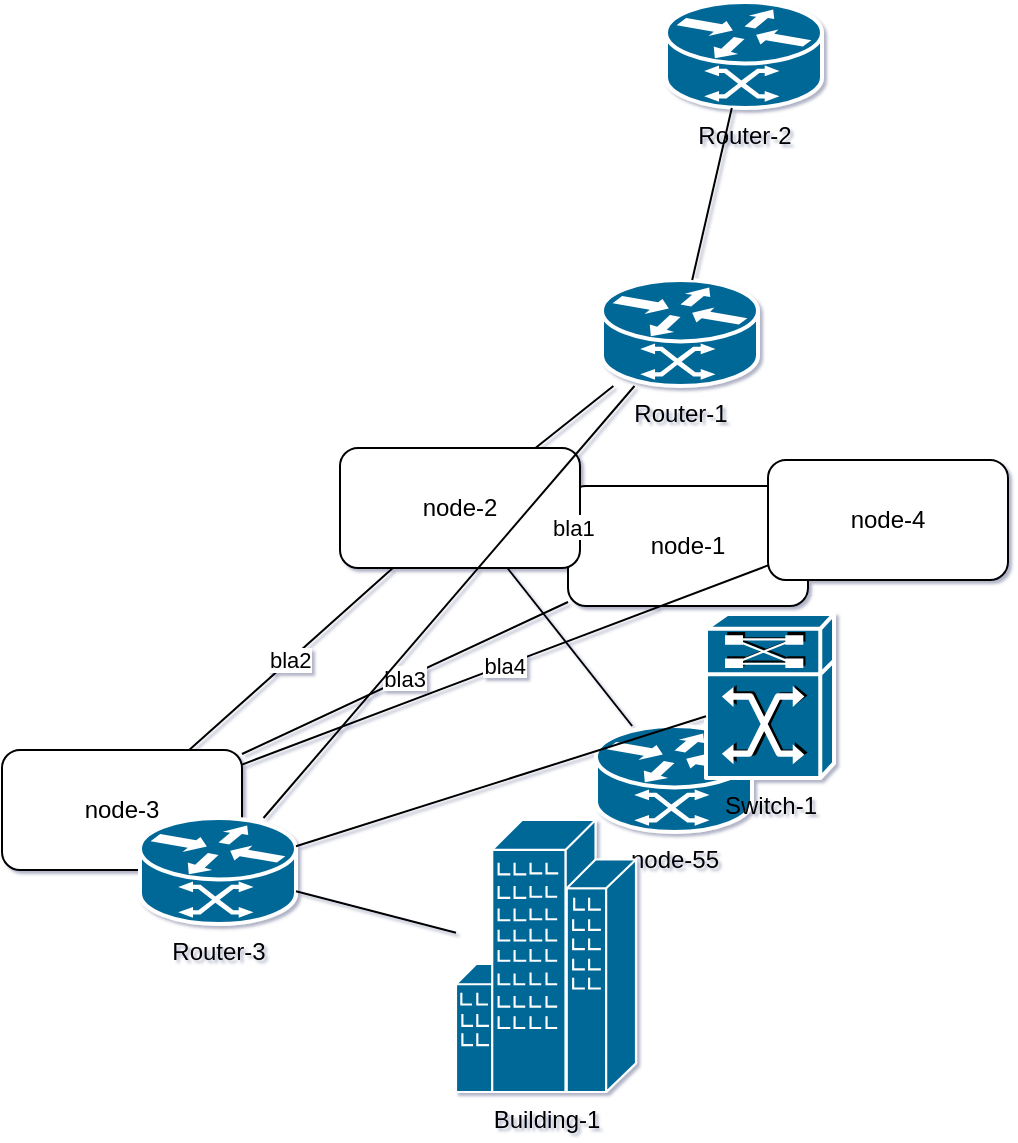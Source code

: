 <mxfile compressed="false" type="device" version="13.2.2">
  <diagram id="Page-1" name="Page-1">
    <mxGraphModel arrows="1" connect="1" dx="852" dy="494" fold="1" grid="1" gridSize="10" guides="1" math="0" page="0" pageHeight="1169" pageScale="1" pageWidth="827" shadow="1" tooltips="1">
      <root>
        <mxCell id="0" />
        <mxCell id="1" parent="0" />
        <object id="node-1" label="node-1">
          <mxCell parent="1" style="rounded=1;whiteSpace=wrap;html=1;" vertex="1">
            <mxGeometry as="geometry" height="60" width="120" x="567" y="319" />
          </mxCell>
        </object>
        <object id="node-2" label="node-2">
          <mxCell parent="1" style="rounded=1;whiteSpace=wrap;html=1;" vertex="1">
            <mxGeometry as="geometry" height="60" width="120" x="453" y="300" />
          </mxCell>
        </object>
        <object id="node-3" label="node-3">
          <mxCell parent="1" style="rounded=1;whiteSpace=wrap;html=1;" vertex="1">
            <mxGeometry as="geometry" height="60" width="120" x="284" y="451" />
          </mxCell>
        </object>
        <object a="b" c="d" id="node-4" label="node-4" link="http://google.com">
          <mxCell parent="1" style="rounded=1;whiteSpace=wrap;html=1;" vertex="1">
            <mxGeometry as="geometry" height="60" width="120" x="667" y="306" />
          </mxCell>
        </object>
        <object id="98b6238be5acd1302f49c499f9173e32" label="bla1">
          <mxCell edge="1" parent="1" source="node-1" style="endArrow=none;" target="node-2">
            <mxGeometry as="geometry" relative="1" />
          </mxCell>
        </object>
        <object id="c0b00b2fdeaaa6f41cab0ef2448ffcef" label="bla2">
          <mxCell edge="1" parent="1" source="node-2" style="endArrow=none;" target="node-3">
            <mxGeometry as="geometry" relative="1" />
          </mxCell>
        </object>
        <object id="c8fe43e5ad1ce2c05bfc0b371d1fb987" label="bla3">
          <mxCell edge="1" parent="1" source="node-3" style="endArrow=none;" target="node-1">
            <mxGeometry as="geometry" relative="1" />
          </mxCell>
        </object>
        <object id="3972a5fc4a57b84e0376216959d97b1c" label="bla4">
          <mxCell edge="1" parent="1" source="node-4" style="endArrow=none;" target="node-3">
            <mxGeometry as="geometry" relative="1" />
          </mxCell>
        </object>
        <object id="node-55" label="node-55">
          <mxCell parent="1" style="shape=mxgraph.cisco.routers.atm_router;html=1;pointerEvents=1;dashed=0;fillColor=#036897;strokeColor=#ffffff;strokeWidth=2;verticalLabelPosition=bottom;verticalAlign=top;align=center;outlineConnect=0;" vertex="1">
            <mxGeometry as="geometry" height="53" width="78" x="581" y="439" />
          </mxCell>
        </object>
        <object id="80ae0df67df27c592ace3f870f67e3d6" label="">
          <mxCell edge="1" parent="1" source="node-55" style="endArrow=none;" target="node-2">
            <mxGeometry as="geometry" relative="1" />
          </mxCell>
        </object>
      <object id="Router-1" label="Router-1">
      <mxCell parent="1" style="shape=mxgraph.cisco.routers.atm_router;html=1;pointerEvents=1;dashed=0;fillColor=#036897;strokeColor=#ffffff;strokeWidth=2;verticalLabelPosition=bottom;verticalAlign=top;align=center;outlineConnect=0;" vertex="1">
          <mxGeometry as="geometry" height="53" width="78" x="584" y="216" />
      </mxCell>
    </object><object id="Router-2" label="Router-2">
      <mxCell parent="1" style="shape=mxgraph.cisco.routers.atm_router;html=1;pointerEvents=1;dashed=0;fillColor=#036897;strokeColor=#ffffff;strokeWidth=2;verticalLabelPosition=bottom;verticalAlign=top;align=center;outlineConnect=0;" vertex="1">
          <mxGeometry as="geometry" height="53" width="78" x="616" y="77" />
      </mxCell>
    </object><object id="Router-3" label="Router-3">
      <mxCell parent="1" style="shape=mxgraph.cisco.routers.atm_router;html=1;pointerEvents=1;dashed=0;fillColor=#036897;strokeColor=#ffffff;strokeWidth=2;verticalLabelPosition=bottom;verticalAlign=top;align=center;outlineConnect=0;" vertex="1">
          <mxGeometry as="geometry" height="53" width="78" x="353" y="485" />
      </mxCell>
    </object><object id="Switch-1" label="Switch-1">
      <mxCell parent="1" style="shape=mxgraph.cisco.routers.atm_tag_switch_router;html=1;pointerEvents=1;dashed=0;fillColor=#036897;strokeColor=#ffffff;strokeWidth=2;verticalLabelPosition=bottom;verticalAlign=top;align=center;outlineConnect=0;" vertex="1">
          <mxGeometry as="geometry" height="82" width="64" x="636" y="383" />
      </mxCell>
    </object><object id="Building-1" label="Building-1">
      <mxCell parent="1" style="shape=mxgraph.cisco.buildings.generic_building;html=1;pointerEvents=1;dashed=0;fillColor=#036897;strokeColor=#ffffff;strokeWidth=2;verticalLabelPosition=bottom;verticalAlign=top;align=center;outlineConnect=0;" vertex="1">
          <mxGeometry as="geometry" height="136" width="90" x="511" y="486" />
      </mxCell>
    </object><object id="49e98963004852a212ec42995c9ca622" label="">
      <mxCell edge="1" parent="1" source="Router-1" style="endArrow=none;" target="Router-2">
          <mxGeometry as="geometry" relative="1" />
      </mxCell>
    </object><object id="d242cc9b2d272142e0961e59d340f46c" label="">
      <mxCell edge="1" parent="1" source="Router-1" style="endArrow=none;" target="Router-3">
          <mxGeometry as="geometry" relative="1" />
      </mxCell>
    </object><object id="a372e67a60ae1ab4d7c2c8d4c8ff84ec" label="">
      <mxCell edge="1" parent="1" source="Router-1" style="endArrow=none;" target="node-2">
          <mxGeometry as="geometry" relative="1" />
      </mxCell>
    </object><object id="bf65e5ec0978b5ad3700225c5005a944" label="">
      <mxCell edge="1" parent="1" source="Switch-1" style="endArrow=none;" target="Router-3">
          <mxGeometry as="geometry" relative="1" />
      </mxCell>
    </object><object id="cf501f48889c91932d62f6b798ef03b6" label="">
      <mxCell edge="1" parent="1" source="Building-1" style="endArrow=none;" target="Router-3">
          <mxGeometry as="geometry" relative="1" />
      </mxCell>
    </object></root>
    </mxGraphModel>
  </diagram>
</mxfile>